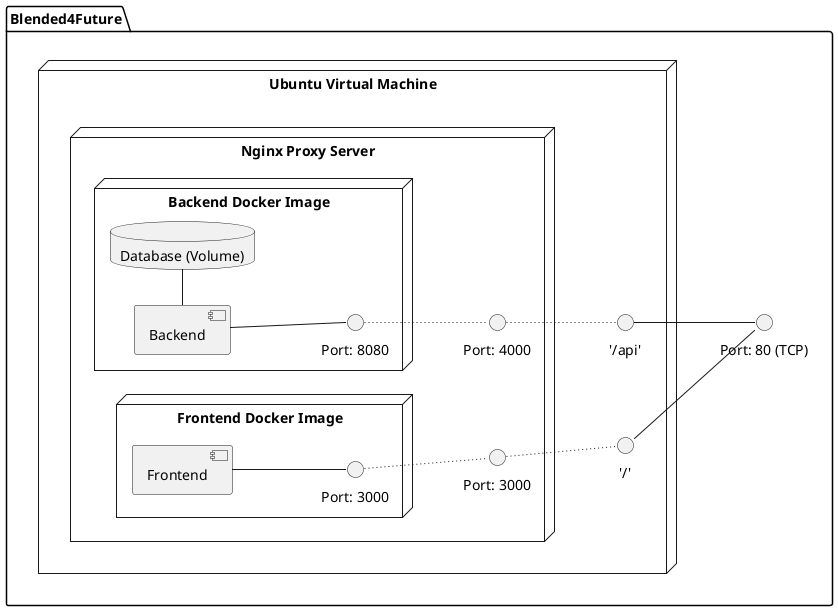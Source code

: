 @startuml physical_l4

left to right direction

package Blended4Future {

    interface tcp_int as "Port: 80 (TCP)"
    node vtm as "Ubuntu Virtual Machine" {

        interface nginx_backend as "'/api'"
        interface nginx_frontend as "'/'"

        node nginx as "Nginx Proxy Server" {

            node frontend_docker as "Frontend Docker Image" {
                component frontend as "Frontend"
                interface frontend_interface as "Port: 3000"
                frontend -d- frontend_interface
            }
            interface frontend_docker_int as "Port: 3000"
            
            interface backend_docker_int as "Port: 4000"
            node backend_docker as "Backend Docker Image" {
                database db as "Database (Volume)"
                component backend as "Backend"
                interface backend_interface as "Port: 8080"
                db -l- backend
                backend -d- backend_interface
            }

            backend_interface -d[dotted]- backend_docker_int
            frontend_interface -d[dotted]- frontend_docker_int

            frontend_docker_int -[dotted]- nginx_frontend
            backend_docker_int -[dotted]- nginx_backend
        }
        
        nginx_backend -- tcp_int
        nginx_frontend -- tcp_int
        
    }
    vtm -[hidden]- tcp_int

}

@enduml